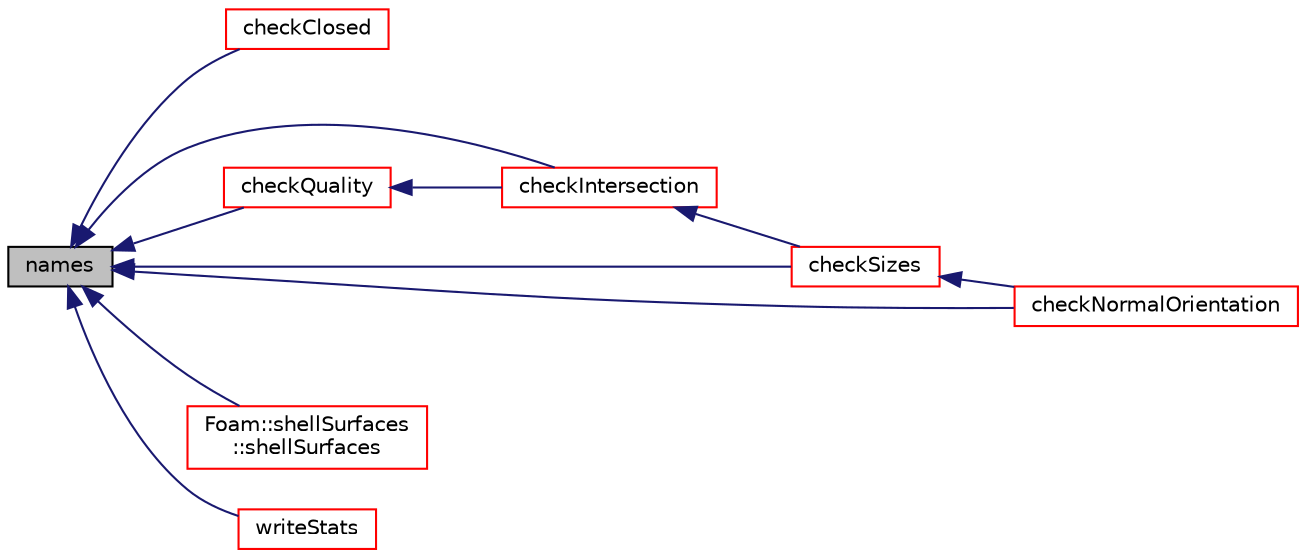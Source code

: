 digraph "names"
{
  bgcolor="transparent";
  edge [fontname="Helvetica",fontsize="10",labelfontname="Helvetica",labelfontsize="10"];
  node [fontname="Helvetica",fontsize="10",shape=record];
  rankdir="LR";
  Node1 [label="names",height=0.2,width=0.4,color="black", fillcolor="grey75", style="filled", fontcolor="black"];
  Node1 -> Node2 [dir="back",color="midnightblue",fontsize="10",style="solid",fontname="Helvetica"];
  Node2 [label="checkClosed",height=0.2,width=0.4,color="red",URL="$a02265.html#af4d3e5f0e261a6b3cf104add5e93a1f0",tooltip="Are all surfaces closed and manifold. "];
  Node1 -> Node3 [dir="back",color="midnightblue",fontsize="10",style="solid",fontname="Helvetica"];
  Node3 [label="checkIntersection",height=0.2,width=0.4,color="red",URL="$a02265.html#a3c12c8cf462e900ac8c4fdb541feb09c",tooltip="Do surfaces self-intersect or intersect others. "];
  Node3 -> Node4 [dir="back",color="midnightblue",fontsize="10",style="solid",fontname="Helvetica"];
  Node4 [label="checkSizes",height=0.2,width=0.4,color="red",URL="$a02265.html#a752a725d69ef0bc3be6a9ac347e9b70e",tooltip="Are all bounding boxes of similar size. "];
  Node4 -> Node5 [dir="back",color="midnightblue",fontsize="10",style="solid",fontname="Helvetica"];
  Node5 [label="checkNormalOrientation",height=0.2,width=0.4,color="red",URL="$a02265.html#abed4d723582bea3294a2e14ca21e0b60",tooltip="Are all (triangulated) surfaces consistent normal orientation. "];
  Node1 -> Node5 [dir="back",color="midnightblue",fontsize="10",style="solid",fontname="Helvetica"];
  Node1 -> Node6 [dir="back",color="midnightblue",fontsize="10",style="solid",fontname="Helvetica"];
  Node6 [label="checkQuality",height=0.2,width=0.4,color="red",URL="$a02265.html#af41c23f2003dc43b625b4a78141ad3ff",tooltip="Check triangle quality. "];
  Node6 -> Node3 [dir="back",color="midnightblue",fontsize="10",style="solid",fontname="Helvetica"];
  Node1 -> Node4 [dir="back",color="midnightblue",fontsize="10",style="solid",fontname="Helvetica"];
  Node1 -> Node7 [dir="back",color="midnightblue",fontsize="10",style="solid",fontname="Helvetica"];
  Node7 [label="Foam::shellSurfaces\l::shellSurfaces",height=0.2,width=0.4,color="red",URL="$a02290.html#a2c429cbb881bcc26360946abf9c5f3b9",tooltip="Construct from geometry and dictionary. "];
  Node1 -> Node8 [dir="back",color="midnightblue",fontsize="10",style="solid",fontname="Helvetica"];
  Node8 [label="writeStats",height=0.2,width=0.4,color="red",URL="$a02265.html#aa919f1135132c2e0b7774c9543710ecc",tooltip="Write some stats. "];
}
